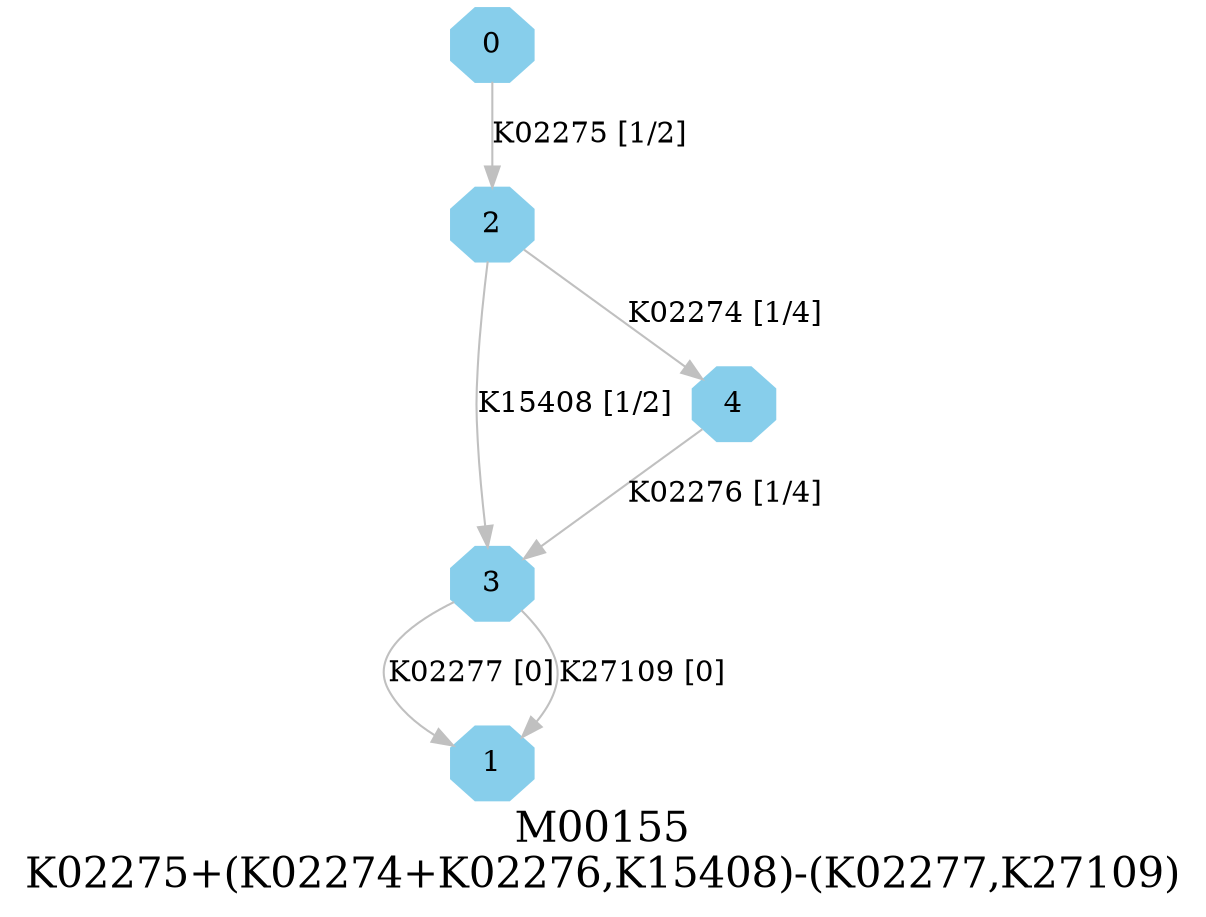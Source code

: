 digraph G {
graph [label="M00155
K02275+(K02274+K02276,K15408)-(K02277,K27109)",fontsize=20];
node [shape=box,style=filled];
edge [len=3,color=grey];
{node [width=.3,height=.3,shape=octagon,style=filled,color=skyblue] 0 1 2 3 4 }
0 -> 2 [label="K02275 [1/2]"];
2 -> 4 [label="K02274 [1/4]"];
2 -> 3 [label="K15408 [1/2]"];
3 -> 1 [label="K02277 [0]"];
3 -> 1 [label="K27109 [0]"];
4 -> 3 [label="K02276 [1/4]"];
}